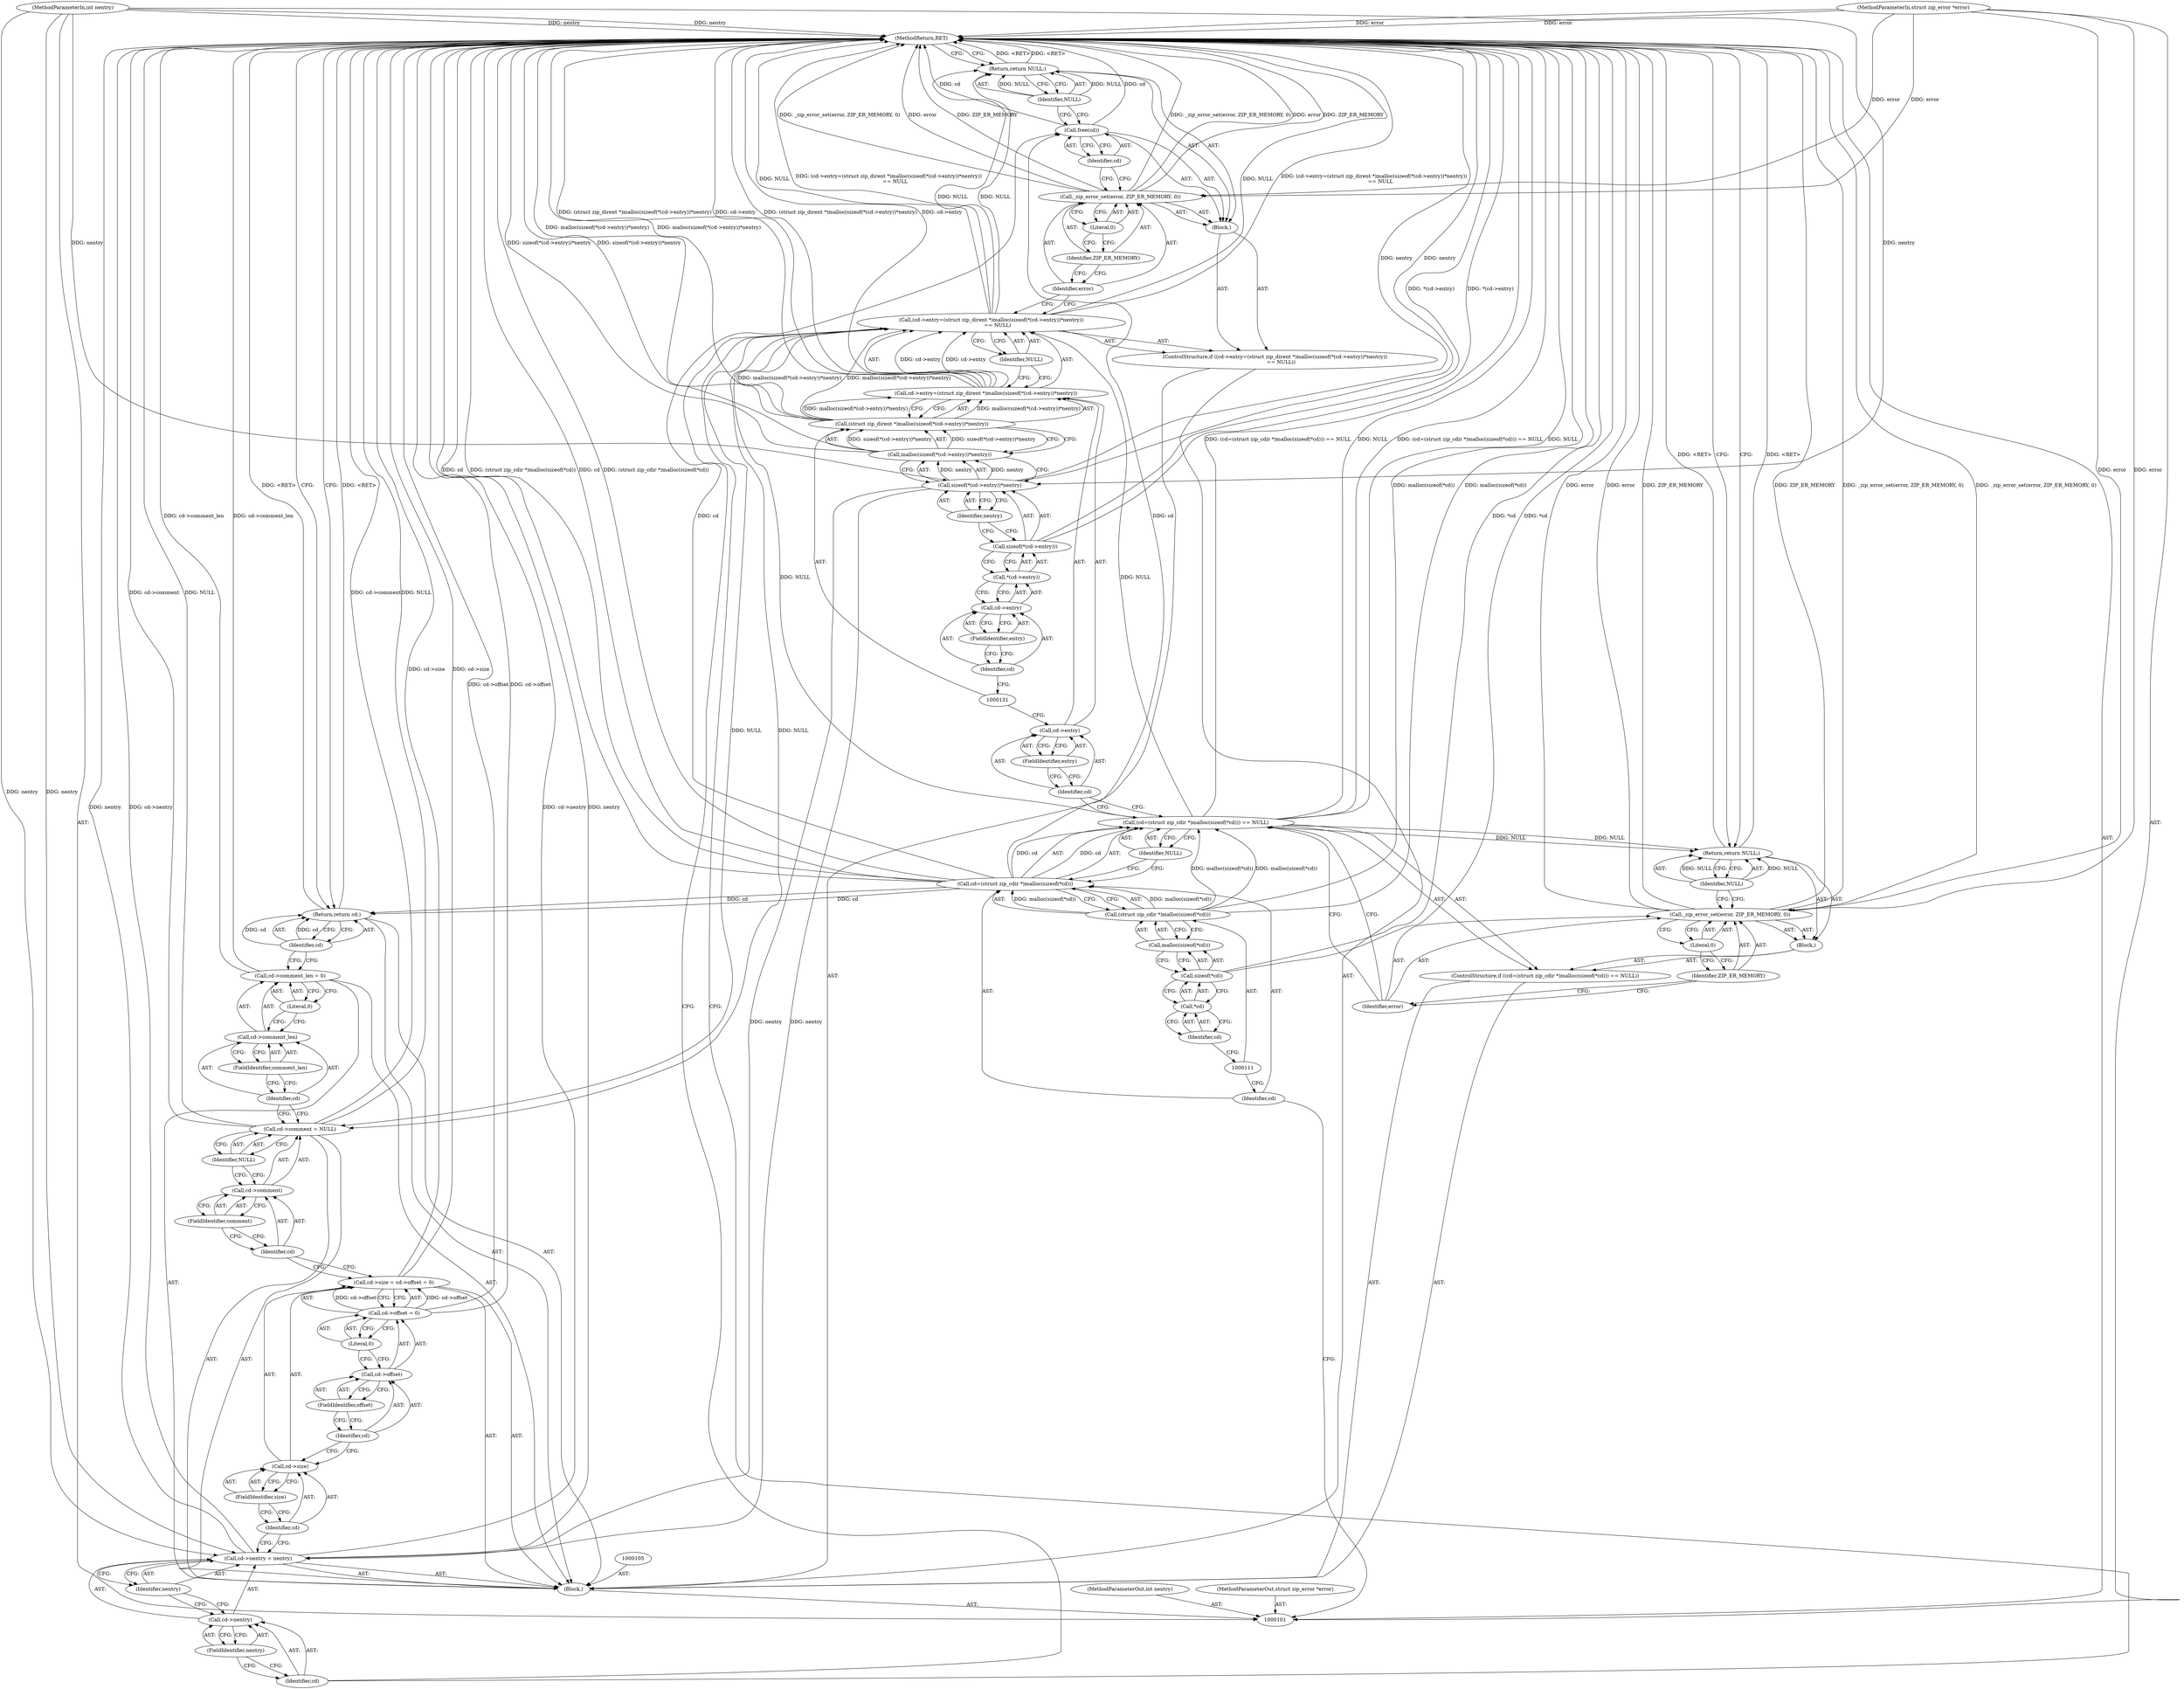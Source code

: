 digraph "1_php_ef8fc4b53d92fbfcd8ef1abbd6f2f5fe2c4a11e5" {
"1000176" [label="(MethodReturn,RET)"];
"1000102" [label="(MethodParameterIn,int nentry)"];
"1000230" [label="(MethodParameterOut,int nentry)"];
"1000103" [label="(MethodParameterIn,struct zip_error *error)"];
"1000231" [label="(MethodParameterOut,struct zip_error *error)"];
"1000129" [label="(FieldIdentifier,entry)"];
"1000130" [label="(Call,(struct zip_dirent *)malloc(sizeof(*(cd->entry))*nentry))"];
"1000124" [label="(ControlStructure,if ((cd->entry=(struct zip_dirent *)malloc(sizeof(*(cd->entry))*nentry))\n        == NULL))"];
"1000132" [label="(Call,malloc(sizeof(*(cd->entry))*nentry))"];
"1000133" [label="(Call,sizeof(*(cd->entry))*nentry)"];
"1000134" [label="(Call,sizeof(*(cd->entry)))"];
"1000135" [label="(Call,*(cd->entry))"];
"1000136" [label="(Call,cd->entry)"];
"1000137" [label="(Identifier,cd)"];
"1000138" [label="(FieldIdentifier,entry)"];
"1000139" [label="(Identifier,nentry)"];
"1000125" [label="(Call,(cd->entry=(struct zip_dirent *)malloc(sizeof(*(cd->entry))*nentry))\n        == NULL)"];
"1000126" [label="(Call,cd->entry=(struct zip_dirent *)malloc(sizeof(*(cd->entry))*nentry))"];
"1000127" [label="(Call,cd->entry)"];
"1000128" [label="(Identifier,cd)"];
"1000140" [label="(Identifier,NULL)"];
"1000141" [label="(Block,)"];
"1000143" [label="(Identifier,error)"];
"1000144" [label="(Identifier,ZIP_ER_MEMORY)"];
"1000145" [label="(Literal,0)"];
"1000142" [label="(Call,_zip_error_set(error, ZIP_ER_MEMORY, 0))"];
"1000147" [label="(Identifier,cd)"];
"1000146" [label="(Call,free(cd))"];
"1000148" [label="(Return,return NULL;)"];
"1000149" [label="(Identifier,NULL)"];
"1000154" [label="(Identifier,nentry)"];
"1000150" [label="(Call,cd->nentry = nentry)"];
"1000151" [label="(Call,cd->nentry)"];
"1000152" [label="(Identifier,cd)"];
"1000153" [label="(FieldIdentifier,nentry)"];
"1000104" [label="(Block,)"];
"1000159" [label="(Call,cd->offset = 0)"];
"1000160" [label="(Call,cd->offset)"];
"1000161" [label="(Identifier,cd)"];
"1000162" [label="(FieldIdentifier,offset)"];
"1000163" [label="(Literal,0)"];
"1000155" [label="(Call,cd->size = cd->offset = 0)"];
"1000156" [label="(Call,cd->size)"];
"1000157" [label="(Identifier,cd)"];
"1000158" [label="(FieldIdentifier,size)"];
"1000168" [label="(Identifier,NULL)"];
"1000164" [label="(Call,cd->comment = NULL)"];
"1000165" [label="(Call,cd->comment)"];
"1000166" [label="(Identifier,cd)"];
"1000167" [label="(FieldIdentifier,comment)"];
"1000173" [label="(Literal,0)"];
"1000169" [label="(Call,cd->comment_len = 0)"];
"1000170" [label="(Call,cd->comment_len)"];
"1000171" [label="(Identifier,cd)"];
"1000172" [label="(FieldIdentifier,comment_len)"];
"1000175" [label="(Identifier,cd)"];
"1000174" [label="(Return,return cd;)"];
"1000110" [label="(Call,(struct zip_cdir *)malloc(sizeof(*cd)))"];
"1000112" [label="(Call,malloc(sizeof(*cd)))"];
"1000113" [label="(Call,sizeof(*cd))"];
"1000106" [label="(ControlStructure,if ((cd=(struct zip_cdir *)malloc(sizeof(*cd))) == NULL))"];
"1000114" [label="(Call,*cd)"];
"1000115" [label="(Identifier,cd)"];
"1000116" [label="(Identifier,NULL)"];
"1000117" [label="(Block,)"];
"1000107" [label="(Call,(cd=(struct zip_cdir *)malloc(sizeof(*cd))) == NULL)"];
"1000108" [label="(Call,cd=(struct zip_cdir *)malloc(sizeof(*cd)))"];
"1000109" [label="(Identifier,cd)"];
"1000118" [label="(Call,_zip_error_set(error, ZIP_ER_MEMORY, 0))"];
"1000119" [label="(Identifier,error)"];
"1000120" [label="(Identifier,ZIP_ER_MEMORY)"];
"1000121" [label="(Literal,0)"];
"1000123" [label="(Identifier,NULL)"];
"1000122" [label="(Return,return NULL;)"];
"1000176" -> "1000101"  [label="AST: "];
"1000176" -> "1000122"  [label="CFG: "];
"1000176" -> "1000148"  [label="CFG: "];
"1000176" -> "1000174"  [label="CFG: "];
"1000122" -> "1000176"  [label="DDG: <RET>"];
"1000148" -> "1000176"  [label="DDG: <RET>"];
"1000174" -> "1000176"  [label="DDG: <RET>"];
"1000142" -> "1000176"  [label="DDG: _zip_error_set(error, ZIP_ER_MEMORY, 0)"];
"1000142" -> "1000176"  [label="DDG: error"];
"1000142" -> "1000176"  [label="DDG: ZIP_ER_MEMORY"];
"1000125" -> "1000176"  [label="DDG: (cd->entry=(struct zip_dirent *)malloc(sizeof(*(cd->entry))*nentry))\n        == NULL"];
"1000125" -> "1000176"  [label="DDG: NULL"];
"1000126" -> "1000176"  [label="DDG: cd->entry"];
"1000126" -> "1000176"  [label="DDG: (struct zip_dirent *)malloc(sizeof(*(cd->entry))*nentry)"];
"1000118" -> "1000176"  [label="DDG: _zip_error_set(error, ZIP_ER_MEMORY, 0)"];
"1000118" -> "1000176"  [label="DDG: error"];
"1000118" -> "1000176"  [label="DDG: ZIP_ER_MEMORY"];
"1000150" -> "1000176"  [label="DDG: nentry"];
"1000150" -> "1000176"  [label="DDG: cd->nentry"];
"1000155" -> "1000176"  [label="DDG: cd->size"];
"1000108" -> "1000176"  [label="DDG: cd"];
"1000108" -> "1000176"  [label="DDG: (struct zip_cdir *)malloc(sizeof(*cd))"];
"1000164" -> "1000176"  [label="DDG: cd->comment"];
"1000164" -> "1000176"  [label="DDG: NULL"];
"1000107" -> "1000176"  [label="DDG: (cd=(struct zip_cdir *)malloc(sizeof(*cd))) == NULL"];
"1000107" -> "1000176"  [label="DDG: NULL"];
"1000113" -> "1000176"  [label="DDG: *cd"];
"1000159" -> "1000176"  [label="DDG: cd->offset"];
"1000130" -> "1000176"  [label="DDG: malloc(sizeof(*(cd->entry))*nentry)"];
"1000133" -> "1000176"  [label="DDG: nentry"];
"1000103" -> "1000176"  [label="DDG: error"];
"1000132" -> "1000176"  [label="DDG: sizeof(*(cd->entry))*nentry"];
"1000102" -> "1000176"  [label="DDG: nentry"];
"1000110" -> "1000176"  [label="DDG: malloc(sizeof(*cd))"];
"1000134" -> "1000176"  [label="DDG: *(cd->entry)"];
"1000169" -> "1000176"  [label="DDG: cd->comment_len"];
"1000146" -> "1000176"  [label="DDG: cd"];
"1000102" -> "1000101"  [label="AST: "];
"1000102" -> "1000176"  [label="DDG: nentry"];
"1000102" -> "1000133"  [label="DDG: nentry"];
"1000102" -> "1000150"  [label="DDG: nentry"];
"1000230" -> "1000101"  [label="AST: "];
"1000103" -> "1000101"  [label="AST: "];
"1000103" -> "1000176"  [label="DDG: error"];
"1000103" -> "1000118"  [label="DDG: error"];
"1000103" -> "1000142"  [label="DDG: error"];
"1000231" -> "1000101"  [label="AST: "];
"1000129" -> "1000127"  [label="AST: "];
"1000129" -> "1000128"  [label="CFG: "];
"1000127" -> "1000129"  [label="CFG: "];
"1000130" -> "1000126"  [label="AST: "];
"1000130" -> "1000132"  [label="CFG: "];
"1000131" -> "1000130"  [label="AST: "];
"1000132" -> "1000130"  [label="AST: "];
"1000126" -> "1000130"  [label="CFG: "];
"1000130" -> "1000176"  [label="DDG: malloc(sizeof(*(cd->entry))*nentry)"];
"1000130" -> "1000125"  [label="DDG: malloc(sizeof(*(cd->entry))*nentry)"];
"1000130" -> "1000126"  [label="DDG: malloc(sizeof(*(cd->entry))*nentry)"];
"1000132" -> "1000130"  [label="DDG: sizeof(*(cd->entry))*nentry"];
"1000124" -> "1000104"  [label="AST: "];
"1000125" -> "1000124"  [label="AST: "];
"1000141" -> "1000124"  [label="AST: "];
"1000132" -> "1000130"  [label="AST: "];
"1000132" -> "1000133"  [label="CFG: "];
"1000133" -> "1000132"  [label="AST: "];
"1000130" -> "1000132"  [label="CFG: "];
"1000132" -> "1000176"  [label="DDG: sizeof(*(cd->entry))*nentry"];
"1000132" -> "1000130"  [label="DDG: sizeof(*(cd->entry))*nentry"];
"1000133" -> "1000132"  [label="DDG: nentry"];
"1000133" -> "1000132"  [label="AST: "];
"1000133" -> "1000139"  [label="CFG: "];
"1000134" -> "1000133"  [label="AST: "];
"1000139" -> "1000133"  [label="AST: "];
"1000132" -> "1000133"  [label="CFG: "];
"1000133" -> "1000176"  [label="DDG: nentry"];
"1000133" -> "1000132"  [label="DDG: nentry"];
"1000102" -> "1000133"  [label="DDG: nentry"];
"1000133" -> "1000150"  [label="DDG: nentry"];
"1000134" -> "1000133"  [label="AST: "];
"1000134" -> "1000135"  [label="CFG: "];
"1000135" -> "1000134"  [label="AST: "];
"1000139" -> "1000134"  [label="CFG: "];
"1000134" -> "1000176"  [label="DDG: *(cd->entry)"];
"1000135" -> "1000134"  [label="AST: "];
"1000135" -> "1000136"  [label="CFG: "];
"1000136" -> "1000135"  [label="AST: "];
"1000134" -> "1000135"  [label="CFG: "];
"1000136" -> "1000135"  [label="AST: "];
"1000136" -> "1000138"  [label="CFG: "];
"1000137" -> "1000136"  [label="AST: "];
"1000138" -> "1000136"  [label="AST: "];
"1000135" -> "1000136"  [label="CFG: "];
"1000137" -> "1000136"  [label="AST: "];
"1000137" -> "1000131"  [label="CFG: "];
"1000138" -> "1000137"  [label="CFG: "];
"1000138" -> "1000136"  [label="AST: "];
"1000138" -> "1000137"  [label="CFG: "];
"1000136" -> "1000138"  [label="CFG: "];
"1000139" -> "1000133"  [label="AST: "];
"1000139" -> "1000134"  [label="CFG: "];
"1000133" -> "1000139"  [label="CFG: "];
"1000125" -> "1000124"  [label="AST: "];
"1000125" -> "1000140"  [label="CFG: "];
"1000126" -> "1000125"  [label="AST: "];
"1000140" -> "1000125"  [label="AST: "];
"1000143" -> "1000125"  [label="CFG: "];
"1000152" -> "1000125"  [label="CFG: "];
"1000125" -> "1000176"  [label="DDG: (cd->entry=(struct zip_dirent *)malloc(sizeof(*(cd->entry))*nentry))\n        == NULL"];
"1000125" -> "1000176"  [label="DDG: NULL"];
"1000126" -> "1000125"  [label="DDG: cd->entry"];
"1000130" -> "1000125"  [label="DDG: malloc(sizeof(*(cd->entry))*nentry)"];
"1000107" -> "1000125"  [label="DDG: NULL"];
"1000125" -> "1000148"  [label="DDG: NULL"];
"1000125" -> "1000164"  [label="DDG: NULL"];
"1000126" -> "1000125"  [label="AST: "];
"1000126" -> "1000130"  [label="CFG: "];
"1000127" -> "1000126"  [label="AST: "];
"1000130" -> "1000126"  [label="AST: "];
"1000140" -> "1000126"  [label="CFG: "];
"1000126" -> "1000176"  [label="DDG: cd->entry"];
"1000126" -> "1000176"  [label="DDG: (struct zip_dirent *)malloc(sizeof(*(cd->entry))*nentry)"];
"1000126" -> "1000125"  [label="DDG: cd->entry"];
"1000130" -> "1000126"  [label="DDG: malloc(sizeof(*(cd->entry))*nentry)"];
"1000127" -> "1000126"  [label="AST: "];
"1000127" -> "1000129"  [label="CFG: "];
"1000128" -> "1000127"  [label="AST: "];
"1000129" -> "1000127"  [label="AST: "];
"1000131" -> "1000127"  [label="CFG: "];
"1000128" -> "1000127"  [label="AST: "];
"1000128" -> "1000107"  [label="CFG: "];
"1000129" -> "1000128"  [label="CFG: "];
"1000140" -> "1000125"  [label="AST: "];
"1000140" -> "1000126"  [label="CFG: "];
"1000125" -> "1000140"  [label="CFG: "];
"1000141" -> "1000124"  [label="AST: "];
"1000142" -> "1000141"  [label="AST: "];
"1000146" -> "1000141"  [label="AST: "];
"1000148" -> "1000141"  [label="AST: "];
"1000143" -> "1000142"  [label="AST: "];
"1000143" -> "1000125"  [label="CFG: "];
"1000144" -> "1000143"  [label="CFG: "];
"1000144" -> "1000142"  [label="AST: "];
"1000144" -> "1000143"  [label="CFG: "];
"1000145" -> "1000144"  [label="CFG: "];
"1000145" -> "1000142"  [label="AST: "];
"1000145" -> "1000144"  [label="CFG: "];
"1000142" -> "1000145"  [label="CFG: "];
"1000142" -> "1000141"  [label="AST: "];
"1000142" -> "1000145"  [label="CFG: "];
"1000143" -> "1000142"  [label="AST: "];
"1000144" -> "1000142"  [label="AST: "];
"1000145" -> "1000142"  [label="AST: "];
"1000147" -> "1000142"  [label="CFG: "];
"1000142" -> "1000176"  [label="DDG: _zip_error_set(error, ZIP_ER_MEMORY, 0)"];
"1000142" -> "1000176"  [label="DDG: error"];
"1000142" -> "1000176"  [label="DDG: ZIP_ER_MEMORY"];
"1000103" -> "1000142"  [label="DDG: error"];
"1000147" -> "1000146"  [label="AST: "];
"1000147" -> "1000142"  [label="CFG: "];
"1000146" -> "1000147"  [label="CFG: "];
"1000146" -> "1000141"  [label="AST: "];
"1000146" -> "1000147"  [label="CFG: "];
"1000147" -> "1000146"  [label="AST: "];
"1000149" -> "1000146"  [label="CFG: "];
"1000146" -> "1000176"  [label="DDG: cd"];
"1000108" -> "1000146"  [label="DDG: cd"];
"1000148" -> "1000141"  [label="AST: "];
"1000148" -> "1000149"  [label="CFG: "];
"1000149" -> "1000148"  [label="AST: "];
"1000176" -> "1000148"  [label="CFG: "];
"1000148" -> "1000176"  [label="DDG: <RET>"];
"1000149" -> "1000148"  [label="DDG: NULL"];
"1000125" -> "1000148"  [label="DDG: NULL"];
"1000149" -> "1000148"  [label="AST: "];
"1000149" -> "1000146"  [label="CFG: "];
"1000148" -> "1000149"  [label="CFG: "];
"1000149" -> "1000148"  [label="DDG: NULL"];
"1000154" -> "1000150"  [label="AST: "];
"1000154" -> "1000151"  [label="CFG: "];
"1000150" -> "1000154"  [label="CFG: "];
"1000150" -> "1000104"  [label="AST: "];
"1000150" -> "1000154"  [label="CFG: "];
"1000151" -> "1000150"  [label="AST: "];
"1000154" -> "1000150"  [label="AST: "];
"1000157" -> "1000150"  [label="CFG: "];
"1000150" -> "1000176"  [label="DDG: nentry"];
"1000150" -> "1000176"  [label="DDG: cd->nentry"];
"1000133" -> "1000150"  [label="DDG: nentry"];
"1000102" -> "1000150"  [label="DDG: nentry"];
"1000151" -> "1000150"  [label="AST: "];
"1000151" -> "1000153"  [label="CFG: "];
"1000152" -> "1000151"  [label="AST: "];
"1000153" -> "1000151"  [label="AST: "];
"1000154" -> "1000151"  [label="CFG: "];
"1000152" -> "1000151"  [label="AST: "];
"1000152" -> "1000125"  [label="CFG: "];
"1000153" -> "1000152"  [label="CFG: "];
"1000153" -> "1000151"  [label="AST: "];
"1000153" -> "1000152"  [label="CFG: "];
"1000151" -> "1000153"  [label="CFG: "];
"1000104" -> "1000101"  [label="AST: "];
"1000105" -> "1000104"  [label="AST: "];
"1000106" -> "1000104"  [label="AST: "];
"1000124" -> "1000104"  [label="AST: "];
"1000150" -> "1000104"  [label="AST: "];
"1000155" -> "1000104"  [label="AST: "];
"1000164" -> "1000104"  [label="AST: "];
"1000169" -> "1000104"  [label="AST: "];
"1000174" -> "1000104"  [label="AST: "];
"1000159" -> "1000155"  [label="AST: "];
"1000159" -> "1000163"  [label="CFG: "];
"1000160" -> "1000159"  [label="AST: "];
"1000163" -> "1000159"  [label="AST: "];
"1000155" -> "1000159"  [label="CFG: "];
"1000159" -> "1000176"  [label="DDG: cd->offset"];
"1000159" -> "1000155"  [label="DDG: cd->offset"];
"1000160" -> "1000159"  [label="AST: "];
"1000160" -> "1000162"  [label="CFG: "];
"1000161" -> "1000160"  [label="AST: "];
"1000162" -> "1000160"  [label="AST: "];
"1000163" -> "1000160"  [label="CFG: "];
"1000161" -> "1000160"  [label="AST: "];
"1000161" -> "1000156"  [label="CFG: "];
"1000162" -> "1000161"  [label="CFG: "];
"1000162" -> "1000160"  [label="AST: "];
"1000162" -> "1000161"  [label="CFG: "];
"1000160" -> "1000162"  [label="CFG: "];
"1000163" -> "1000159"  [label="AST: "];
"1000163" -> "1000160"  [label="CFG: "];
"1000159" -> "1000163"  [label="CFG: "];
"1000155" -> "1000104"  [label="AST: "];
"1000155" -> "1000159"  [label="CFG: "];
"1000156" -> "1000155"  [label="AST: "];
"1000159" -> "1000155"  [label="AST: "];
"1000166" -> "1000155"  [label="CFG: "];
"1000155" -> "1000176"  [label="DDG: cd->size"];
"1000159" -> "1000155"  [label="DDG: cd->offset"];
"1000156" -> "1000155"  [label="AST: "];
"1000156" -> "1000158"  [label="CFG: "];
"1000157" -> "1000156"  [label="AST: "];
"1000158" -> "1000156"  [label="AST: "];
"1000161" -> "1000156"  [label="CFG: "];
"1000157" -> "1000156"  [label="AST: "];
"1000157" -> "1000150"  [label="CFG: "];
"1000158" -> "1000157"  [label="CFG: "];
"1000158" -> "1000156"  [label="AST: "];
"1000158" -> "1000157"  [label="CFG: "];
"1000156" -> "1000158"  [label="CFG: "];
"1000168" -> "1000164"  [label="AST: "];
"1000168" -> "1000165"  [label="CFG: "];
"1000164" -> "1000168"  [label="CFG: "];
"1000164" -> "1000104"  [label="AST: "];
"1000164" -> "1000168"  [label="CFG: "];
"1000165" -> "1000164"  [label="AST: "];
"1000168" -> "1000164"  [label="AST: "];
"1000171" -> "1000164"  [label="CFG: "];
"1000164" -> "1000176"  [label="DDG: cd->comment"];
"1000164" -> "1000176"  [label="DDG: NULL"];
"1000125" -> "1000164"  [label="DDG: NULL"];
"1000165" -> "1000164"  [label="AST: "];
"1000165" -> "1000167"  [label="CFG: "];
"1000166" -> "1000165"  [label="AST: "];
"1000167" -> "1000165"  [label="AST: "];
"1000168" -> "1000165"  [label="CFG: "];
"1000166" -> "1000165"  [label="AST: "];
"1000166" -> "1000155"  [label="CFG: "];
"1000167" -> "1000166"  [label="CFG: "];
"1000167" -> "1000165"  [label="AST: "];
"1000167" -> "1000166"  [label="CFG: "];
"1000165" -> "1000167"  [label="CFG: "];
"1000173" -> "1000169"  [label="AST: "];
"1000173" -> "1000170"  [label="CFG: "];
"1000169" -> "1000173"  [label="CFG: "];
"1000169" -> "1000104"  [label="AST: "];
"1000169" -> "1000173"  [label="CFG: "];
"1000170" -> "1000169"  [label="AST: "];
"1000173" -> "1000169"  [label="AST: "];
"1000175" -> "1000169"  [label="CFG: "];
"1000169" -> "1000176"  [label="DDG: cd->comment_len"];
"1000170" -> "1000169"  [label="AST: "];
"1000170" -> "1000172"  [label="CFG: "];
"1000171" -> "1000170"  [label="AST: "];
"1000172" -> "1000170"  [label="AST: "];
"1000173" -> "1000170"  [label="CFG: "];
"1000171" -> "1000170"  [label="AST: "];
"1000171" -> "1000164"  [label="CFG: "];
"1000172" -> "1000171"  [label="CFG: "];
"1000172" -> "1000170"  [label="AST: "];
"1000172" -> "1000171"  [label="CFG: "];
"1000170" -> "1000172"  [label="CFG: "];
"1000175" -> "1000174"  [label="AST: "];
"1000175" -> "1000169"  [label="CFG: "];
"1000174" -> "1000175"  [label="CFG: "];
"1000175" -> "1000174"  [label="DDG: cd"];
"1000174" -> "1000104"  [label="AST: "];
"1000174" -> "1000175"  [label="CFG: "];
"1000175" -> "1000174"  [label="AST: "];
"1000176" -> "1000174"  [label="CFG: "];
"1000174" -> "1000176"  [label="DDG: <RET>"];
"1000175" -> "1000174"  [label="DDG: cd"];
"1000108" -> "1000174"  [label="DDG: cd"];
"1000110" -> "1000108"  [label="AST: "];
"1000110" -> "1000112"  [label="CFG: "];
"1000111" -> "1000110"  [label="AST: "];
"1000112" -> "1000110"  [label="AST: "];
"1000108" -> "1000110"  [label="CFG: "];
"1000110" -> "1000176"  [label="DDG: malloc(sizeof(*cd))"];
"1000110" -> "1000107"  [label="DDG: malloc(sizeof(*cd))"];
"1000110" -> "1000108"  [label="DDG: malloc(sizeof(*cd))"];
"1000112" -> "1000110"  [label="AST: "];
"1000112" -> "1000113"  [label="CFG: "];
"1000113" -> "1000112"  [label="AST: "];
"1000110" -> "1000112"  [label="CFG: "];
"1000113" -> "1000112"  [label="AST: "];
"1000113" -> "1000114"  [label="CFG: "];
"1000114" -> "1000113"  [label="AST: "];
"1000112" -> "1000113"  [label="CFG: "];
"1000113" -> "1000176"  [label="DDG: *cd"];
"1000106" -> "1000104"  [label="AST: "];
"1000107" -> "1000106"  [label="AST: "];
"1000117" -> "1000106"  [label="AST: "];
"1000114" -> "1000113"  [label="AST: "];
"1000114" -> "1000115"  [label="CFG: "];
"1000115" -> "1000114"  [label="AST: "];
"1000113" -> "1000114"  [label="CFG: "];
"1000115" -> "1000114"  [label="AST: "];
"1000115" -> "1000111"  [label="CFG: "];
"1000114" -> "1000115"  [label="CFG: "];
"1000116" -> "1000107"  [label="AST: "];
"1000116" -> "1000108"  [label="CFG: "];
"1000107" -> "1000116"  [label="CFG: "];
"1000117" -> "1000106"  [label="AST: "];
"1000118" -> "1000117"  [label="AST: "];
"1000122" -> "1000117"  [label="AST: "];
"1000107" -> "1000106"  [label="AST: "];
"1000107" -> "1000116"  [label="CFG: "];
"1000108" -> "1000107"  [label="AST: "];
"1000116" -> "1000107"  [label="AST: "];
"1000119" -> "1000107"  [label="CFG: "];
"1000128" -> "1000107"  [label="CFG: "];
"1000107" -> "1000176"  [label="DDG: (cd=(struct zip_cdir *)malloc(sizeof(*cd))) == NULL"];
"1000107" -> "1000176"  [label="DDG: NULL"];
"1000108" -> "1000107"  [label="DDG: cd"];
"1000110" -> "1000107"  [label="DDG: malloc(sizeof(*cd))"];
"1000107" -> "1000122"  [label="DDG: NULL"];
"1000107" -> "1000125"  [label="DDG: NULL"];
"1000108" -> "1000107"  [label="AST: "];
"1000108" -> "1000110"  [label="CFG: "];
"1000109" -> "1000108"  [label="AST: "];
"1000110" -> "1000108"  [label="AST: "];
"1000116" -> "1000108"  [label="CFG: "];
"1000108" -> "1000176"  [label="DDG: cd"];
"1000108" -> "1000176"  [label="DDG: (struct zip_cdir *)malloc(sizeof(*cd))"];
"1000108" -> "1000107"  [label="DDG: cd"];
"1000110" -> "1000108"  [label="DDG: malloc(sizeof(*cd))"];
"1000108" -> "1000146"  [label="DDG: cd"];
"1000108" -> "1000174"  [label="DDG: cd"];
"1000109" -> "1000108"  [label="AST: "];
"1000109" -> "1000101"  [label="CFG: "];
"1000111" -> "1000109"  [label="CFG: "];
"1000118" -> "1000117"  [label="AST: "];
"1000118" -> "1000121"  [label="CFG: "];
"1000119" -> "1000118"  [label="AST: "];
"1000120" -> "1000118"  [label="AST: "];
"1000121" -> "1000118"  [label="AST: "];
"1000123" -> "1000118"  [label="CFG: "];
"1000118" -> "1000176"  [label="DDG: _zip_error_set(error, ZIP_ER_MEMORY, 0)"];
"1000118" -> "1000176"  [label="DDG: error"];
"1000118" -> "1000176"  [label="DDG: ZIP_ER_MEMORY"];
"1000103" -> "1000118"  [label="DDG: error"];
"1000119" -> "1000118"  [label="AST: "];
"1000119" -> "1000107"  [label="CFG: "];
"1000120" -> "1000119"  [label="CFG: "];
"1000120" -> "1000118"  [label="AST: "];
"1000120" -> "1000119"  [label="CFG: "];
"1000121" -> "1000120"  [label="CFG: "];
"1000121" -> "1000118"  [label="AST: "];
"1000121" -> "1000120"  [label="CFG: "];
"1000118" -> "1000121"  [label="CFG: "];
"1000123" -> "1000122"  [label="AST: "];
"1000123" -> "1000118"  [label="CFG: "];
"1000122" -> "1000123"  [label="CFG: "];
"1000123" -> "1000122"  [label="DDG: NULL"];
"1000122" -> "1000117"  [label="AST: "];
"1000122" -> "1000123"  [label="CFG: "];
"1000123" -> "1000122"  [label="AST: "];
"1000176" -> "1000122"  [label="CFG: "];
"1000122" -> "1000176"  [label="DDG: <RET>"];
"1000123" -> "1000122"  [label="DDG: NULL"];
"1000107" -> "1000122"  [label="DDG: NULL"];
}
